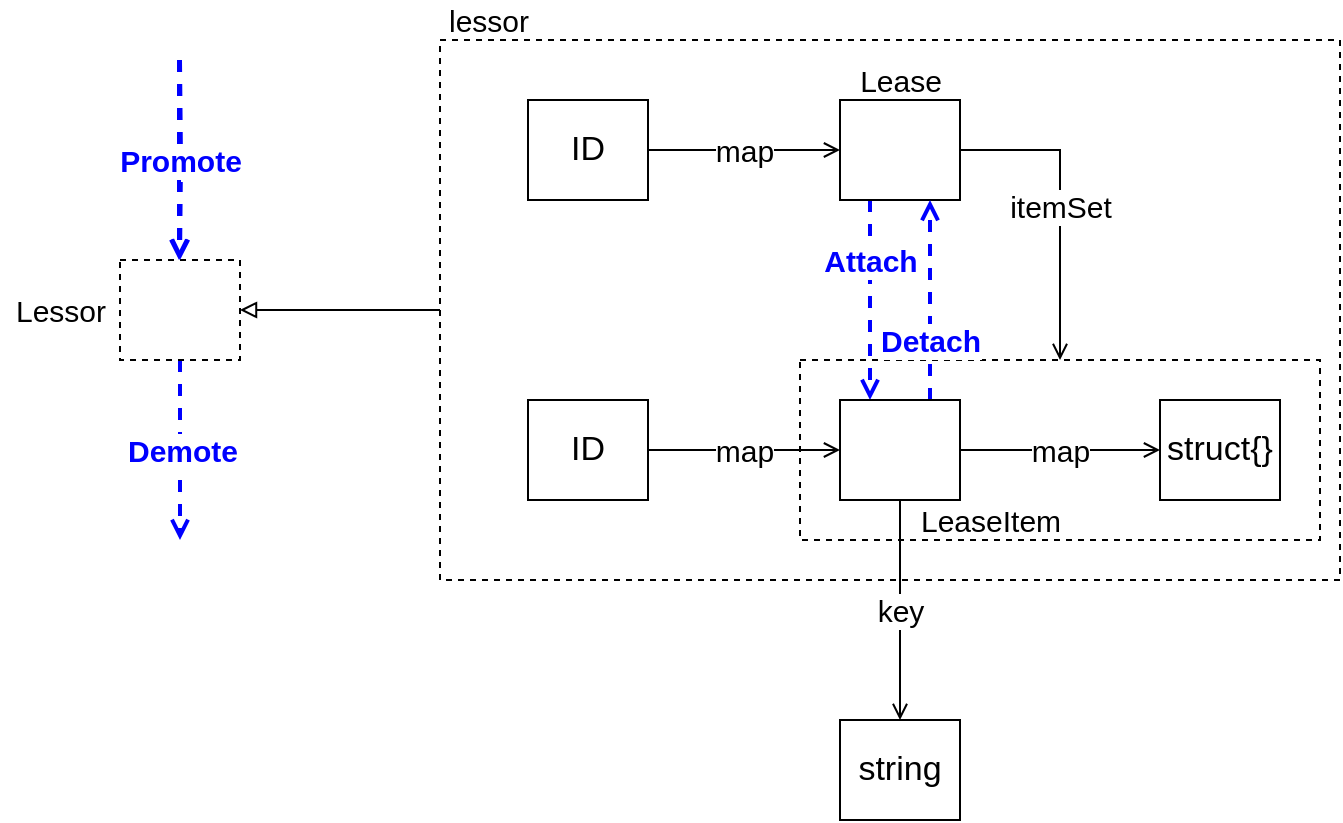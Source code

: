 <mxfile version="15.4.0" type="device" pages="6"><diagram id="FuBi8JRWMbpvufbFSC7r" name="Overview"><mxGraphModel dx="1086" dy="966" grid="1" gridSize="10" guides="1" tooltips="1" connect="1" arrows="1" fold="1" page="1" pageScale="1" pageWidth="827" pageHeight="1169" math="0" shadow="0"><root><mxCell id="0"/><mxCell id="1" parent="0"/><mxCell id="X8A2lY98tNAHFM4MaJfJ-46" value="" style="rounded=0;whiteSpace=wrap;html=1;strokeWidth=1;fontSize=16;dashed=1;fontColor=default;fillColor=none;" parent="1" vertex="1"><mxGeometry x="478" y="390" width="260" height="90" as="geometry"/></mxCell><mxCell id="X8A2lY98tNAHFM4MaJfJ-49" value="" style="rounded=0;whiteSpace=wrap;html=1;strokeWidth=1;fontSize=16;dashed=1;fontColor=default;fillColor=none;" parent="1" vertex="1"><mxGeometry x="298" y="230" width="450" height="270" as="geometry"/></mxCell><mxCell id="X8A2lY98tNAHFM4MaJfJ-32" value="Demote" style="edgeStyle=orthogonalEdgeStyle;rounded=0;orthogonalLoop=1;jettySize=auto;html=1;fontSize=15;fontColor=#0000FF;endArrow=open;endFill=0;strokeColor=#0000FF;strokeWidth=2;dashed=1;fontStyle=1" parent="1" source="X8A2lY98tNAHFM4MaJfJ-1" edge="1"><mxGeometry relative="1" as="geometry"><mxPoint x="168" y="480" as="targetPoint"/></mxGeometry></mxCell><mxCell id="X8A2lY98tNAHFM4MaJfJ-1" value="" style="rounded=0;whiteSpace=wrap;html=1;fontSize=17;dashed=1;" parent="1" vertex="1"><mxGeometry x="138" y="340" width="60" height="50" as="geometry"/></mxCell><mxCell id="X8A2lY98tNAHFM4MaJfJ-2" value="Lessor" style="text;html=1;align=center;verticalAlign=middle;resizable=0;points=[];autosize=1;strokeColor=none;fillColor=none;fontSize=15;" parent="1" vertex="1"><mxGeometry x="78" y="355" width="60" height="20" as="geometry"/></mxCell><mxCell id="X8A2lY98tNAHFM4MaJfJ-16" value="Attach" style="edgeStyle=orthogonalEdgeStyle;rounded=0;orthogonalLoop=1;jettySize=auto;html=1;exitX=0.25;exitY=1;exitDx=0;exitDy=0;entryX=0.25;entryY=0;entryDx=0;entryDy=0;fontSize=15;endArrow=open;endFill=0;dashed=1;strokeWidth=2;strokeColor=#0000FF;fontColor=#0000FF;fontStyle=1" parent="1" source="X8A2lY98tNAHFM4MaJfJ-3" target="X8A2lY98tNAHFM4MaJfJ-9" edge="1"><mxGeometry x="-0.4" relative="1" as="geometry"><mxPoint as="offset"/></mxGeometry></mxCell><mxCell id="X8A2lY98tNAHFM4MaJfJ-48" value="itemSet" style="edgeStyle=orthogonalEdgeStyle;rounded=0;orthogonalLoop=1;jettySize=auto;html=1;exitX=1;exitY=0.5;exitDx=0;exitDy=0;entryX=0.5;entryY=0;entryDx=0;entryDy=0;fontSize=15;fontColor=default;endArrow=open;endFill=0;strokeColor=default;strokeWidth=1;" parent="1" source="X8A2lY98tNAHFM4MaJfJ-3" target="X8A2lY98tNAHFM4MaJfJ-46" edge="1"><mxGeometry relative="1" as="geometry"/></mxCell><mxCell id="X8A2lY98tNAHFM4MaJfJ-3" value="" style="rounded=0;whiteSpace=wrap;html=1;fontSize=17;" parent="1" vertex="1"><mxGeometry x="498" y="260" width="60" height="50" as="geometry"/></mxCell><mxCell id="X8A2lY98tNAHFM4MaJfJ-28" value="map" style="edgeStyle=orthogonalEdgeStyle;rounded=0;orthogonalLoop=1;jettySize=auto;html=1;fontSize=15;fontColor=default;endArrow=open;endFill=0;strokeColor=default;strokeWidth=1;" parent="1" source="X8A2lY98tNAHFM4MaJfJ-4" target="X8A2lY98tNAHFM4MaJfJ-3" edge="1"><mxGeometry relative="1" as="geometry"/></mxCell><mxCell id="X8A2lY98tNAHFM4MaJfJ-4" value="ID" style="rounded=0;whiteSpace=wrap;html=1;fontSize=17;" parent="1" vertex="1"><mxGeometry x="342" y="260" width="60" height="50" as="geometry"/></mxCell><mxCell id="X8A2lY98tNAHFM4MaJfJ-8" value="Lease" style="text;html=1;align=center;verticalAlign=middle;resizable=0;points=[];autosize=1;strokeColor=none;fillColor=none;fontSize=15;" parent="1" vertex="1"><mxGeometry x="498" y="240" width="60" height="20" as="geometry"/></mxCell><mxCell id="X8A2lY98tNAHFM4MaJfJ-17" value="Detach" style="edgeStyle=orthogonalEdgeStyle;rounded=0;orthogonalLoop=1;jettySize=auto;html=1;exitX=0.75;exitY=0;exitDx=0;exitDy=0;entryX=0.75;entryY=1;entryDx=0;entryDy=0;fontSize=15;endArrow=open;endFill=0;dashed=1;strokeWidth=2;strokeColor=#0000FF;fontColor=#0000FF;fontStyle=1" parent="1" source="X8A2lY98tNAHFM4MaJfJ-9" target="X8A2lY98tNAHFM4MaJfJ-3" edge="1"><mxGeometry x="-0.4" relative="1" as="geometry"><mxPoint as="offset"/></mxGeometry></mxCell><mxCell id="X8A2lY98tNAHFM4MaJfJ-20" value="key" style="edgeStyle=orthogonalEdgeStyle;rounded=0;orthogonalLoop=1;jettySize=auto;html=1;exitX=0.5;exitY=1;exitDx=0;exitDy=0;entryX=0.5;entryY=0;entryDx=0;entryDy=0;fontSize=15;fontColor=default;endArrow=open;endFill=0;strokeColor=default;strokeWidth=1;" parent="1" source="X8A2lY98tNAHFM4MaJfJ-9" target="X8A2lY98tNAHFM4MaJfJ-19" edge="1"><mxGeometry relative="1" as="geometry"/></mxCell><mxCell id="X8A2lY98tNAHFM4MaJfJ-9" value="" style="rounded=0;whiteSpace=wrap;html=1;fontSize=17;" parent="1" vertex="1"><mxGeometry x="498" y="410" width="60" height="50" as="geometry"/></mxCell><mxCell id="X8A2lY98tNAHFM4MaJfJ-18" value="LeaseItem" style="text;html=1;align=center;verticalAlign=middle;resizable=0;points=[];autosize=1;strokeColor=none;fillColor=none;fontSize=15;fontColor=default;" parent="1" vertex="1"><mxGeometry x="528" y="460" width="90" height="20" as="geometry"/></mxCell><mxCell id="X8A2lY98tNAHFM4MaJfJ-19" value="string" style="rounded=0;whiteSpace=wrap;html=1;fontSize=17;" parent="1" vertex="1"><mxGeometry x="498" y="570" width="60" height="50" as="geometry"/></mxCell><mxCell id="X8A2lY98tNAHFM4MaJfJ-27" value="map" style="edgeStyle=orthogonalEdgeStyle;rounded=0;orthogonalLoop=1;jettySize=auto;html=1;fontSize=15;fontColor=default;endArrow=open;endFill=0;strokeColor=default;strokeWidth=1;" parent="1" source="X8A2lY98tNAHFM4MaJfJ-26" target="X8A2lY98tNAHFM4MaJfJ-9" edge="1"><mxGeometry relative="1" as="geometry"/></mxCell><mxCell id="X8A2lY98tNAHFM4MaJfJ-26" value="ID" style="rounded=0;whiteSpace=wrap;html=1;fontSize=17;" parent="1" vertex="1"><mxGeometry x="342" y="410" width="60" height="50" as="geometry"/></mxCell><mxCell id="X8A2lY98tNAHFM4MaJfJ-30" value="Promote" style="edgeStyle=orthogonalEdgeStyle;rounded=0;orthogonalLoop=1;jettySize=auto;html=1;fontSize=15;fontColor=#0000FF;endArrow=open;endFill=0;strokeColor=#0000FF;strokeWidth=2;dashed=1;" parent="1" target="X8A2lY98tNAHFM4MaJfJ-1" edge="1"><mxGeometry relative="1" as="geometry"><mxPoint x="168" y="240" as="sourcePoint"/></mxGeometry></mxCell><mxCell id="X8A2lY98tNAHFM4MaJfJ-33" value="Promote" style="edgeStyle=orthogonalEdgeStyle;rounded=0;orthogonalLoop=1;jettySize=auto;html=1;fontSize=15;fontColor=#0000FF;endArrow=open;endFill=0;strokeColor=#0000FF;strokeWidth=2;dashed=1;fontStyle=1" parent="1" edge="1"><mxGeometry relative="1" as="geometry"><mxPoint x="167.5" y="240" as="sourcePoint"/><mxPoint x="167.5" y="340" as="targetPoint"/></mxGeometry></mxCell><mxCell id="X8A2lY98tNAHFM4MaJfJ-36" style="edgeStyle=orthogonalEdgeStyle;rounded=0;orthogonalLoop=1;jettySize=auto;html=1;exitX=0;exitY=0.5;exitDx=0;exitDy=0;entryX=1;entryY=0.5;entryDx=0;entryDy=0;fontSize=15;fontColor=default;endArrow=block;endFill=0;strokeColor=default;strokeWidth=1;" parent="1" source="X8A2lY98tNAHFM4MaJfJ-49" target="X8A2lY98tNAHFM4MaJfJ-1" edge="1"><mxGeometry relative="1" as="geometry"><mxPoint x="292" y="365" as="sourcePoint"/></mxGeometry></mxCell><mxCell id="X8A2lY98tNAHFM4MaJfJ-35" value="lessor" style="text;html=1;align=center;verticalAlign=middle;resizable=0;points=[];autosize=1;strokeColor=none;fillColor=none;fontSize=15;fontColor=default;fontStyle=0;" parent="1" vertex="1"><mxGeometry x="292" y="210" width="60" height="20" as="geometry"/></mxCell><mxCell id="X8A2lY98tNAHFM4MaJfJ-41" value="map" style="edgeStyle=orthogonalEdgeStyle;rounded=0;orthogonalLoop=1;jettySize=auto;html=1;fontSize=15;fontColor=default;endArrow=open;endFill=0;strokeColor=default;strokeWidth=1;exitX=1;exitY=0.5;exitDx=0;exitDy=0;" parent="1" source="X8A2lY98tNAHFM4MaJfJ-9" target="X8A2lY98tNAHFM4MaJfJ-39" edge="1"><mxGeometry relative="1" as="geometry"/></mxCell><mxCell id="X8A2lY98tNAHFM4MaJfJ-39" value="struct{}" style="rounded=0;whiteSpace=wrap;html=1;fontSize=17;" parent="1" vertex="1"><mxGeometry x="658" y="410" width="60" height="50" as="geometry"/></mxCell></root></mxGraphModel></diagram><diagram id="gMvul7QRb0r1GN4L2heR" name="Expired"><mxGraphModel dx="780" dy="1165" grid="1" gridSize="10" guides="1" tooltips="1" connect="1" arrows="1" fold="1" page="1" pageScale="1" pageWidth="827" pageHeight="1169" math="0" shadow="0"><root><mxCell id="VgRong3HVyyTZG3DcUdt-0"/><mxCell id="VgRong3HVyyTZG3DcUdt-1" parent="VgRong3HVyyTZG3DcUdt-0"/><mxCell id="c7-4Jc9su9h21t1ki58X-6" style="edgeStyle=orthogonalEdgeStyle;rounded=0;orthogonalLoop=1;jettySize=auto;html=1;exitX=0;exitY=0.5;exitDx=0;exitDy=0;entryX=0.5;entryY=0;entryDx=0;entryDy=0;startArrow=none;startFill=0;endArrow=open;endFill=0;fontSize=17;" parent="VgRong3HVyyTZG3DcUdt-1" source="VgRong3HVyyTZG3DcUdt-2" target="c7-4Jc9su9h21t1ki58X-4" edge="1"><mxGeometry relative="1" as="geometry"/></mxCell><mxCell id="c7-4Jc9su9h21t1ki58X-7" value="runLoop" style="edgeStyle=orthogonalEdgeStyle;rounded=0;orthogonalLoop=1;jettySize=auto;html=1;exitX=1;exitY=0.5;exitDx=0;exitDy=0;entryX=0.5;entryY=0;entryDx=0;entryDy=0;startArrow=none;startFill=0;endArrow=open;endFill=0;fontSize=17;dashed=1;fillColor=#f8cecc;strokeColor=#b85450;fontColor=#F19C99;" parent="VgRong3HVyyTZG3DcUdt-1" source="VgRong3HVyyTZG3DcUdt-2" target="c7-4Jc9su9h21t1ki58X-1" edge="1"><mxGeometry relative="1" as="geometry"/></mxCell><mxCell id="c7-4Jc9su9h21t1ki58X-15" style="edgeStyle=orthogonalEdgeStyle;rounded=0;orthogonalLoop=1;jettySize=auto;html=1;exitX=0.5;exitY=1;exitDx=0;exitDy=0;entryX=0.5;entryY=0;entryDx=0;entryDy=0;startArrow=none;startFill=0;endArrow=open;endFill=0;fontSize=17;" parent="VgRong3HVyyTZG3DcUdt-1" source="VgRong3HVyyTZG3DcUdt-2" target="c7-4Jc9su9h21t1ki58X-14" edge="1"><mxGeometry relative="1" as="geometry"/></mxCell><mxCell id="VgRong3HVyyTZG3DcUdt-2" value="Leasor" style="rounded=0;whiteSpace=wrap;html=1;fontSize=17;fillColor=#dae8fc;strokeColor=#6c8ebf;" parent="VgRong3HVyyTZG3DcUdt-1" vertex="1"><mxGeometry x="356" y="100" width="120" height="50" as="geometry"/></mxCell><mxCell id="c7-4Jc9su9h21t1ki58X-3" style="edgeStyle=orthogonalEdgeStyle;rounded=0;orthogonalLoop=1;jettySize=auto;html=1;exitX=1;exitY=0.5;exitDx=0;exitDy=0;entryX=0.071;entryY=0.5;entryDx=0;entryDy=0;entryPerimeter=0;endArrow=none;endFill=0;fontSize=17;startArrow=open;startFill=0;dashed=1;fillColor=#dae8fc;strokeColor=#6c8ebf;" parent="VgRong3HVyyTZG3DcUdt-1" source="c7-4Jc9su9h21t1ki58X-1" target="c7-4Jc9su9h21t1ki58X-2" edge="1"><mxGeometry relative="1" as="geometry"/></mxCell><mxCell id="c7-4Jc9su9h21t1ki58X-38" value="revokeExpiredLease" style="edgeStyle=orthogonalEdgeStyle;rounded=0;orthogonalLoop=1;jettySize=auto;html=1;exitX=0;exitY=0.5;exitDx=0;exitDy=0;entryX=0.75;entryY=0;entryDx=0;entryDy=0;dashed=1;startArrow=none;startFill=0;endArrow=open;endFill=0;fontSize=15;fillColor=#dae8fc;strokeColor=#6c8ebf;fontColor=#7EA6E0;" parent="VgRong3HVyyTZG3DcUdt-1" source="c7-4Jc9su9h21t1ki58X-1" target="c7-4Jc9su9h21t1ki58X-14" edge="1"><mxGeometry relative="1" as="geometry"/></mxCell><mxCell id="c7-4Jc9su9h21t1ki58X-1" value="timer" style="shape=partialRectangle;whiteSpace=wrap;html=1;left=0;right=0;fillColor=#d5e8d4;fontSize=17;strokeColor=#82b366;" parent="VgRong3HVyyTZG3DcUdt-1" vertex="1"><mxGeometry x="655" y="170" width="120" height="50" as="geometry"/></mxCell><mxCell id="c7-4Jc9su9h21t1ki58X-2" value="500ms" style="text;html=1;align=center;verticalAlign=middle;resizable=0;points=[];autosize=1;fontSize=15;fontColor=#7EA6E0;" parent="VgRong3HVyyTZG3DcUdt-1" vertex="1"><mxGeometry x="827" y="185" width="60" height="20" as="geometry"/></mxCell><mxCell id="c7-4Jc9su9h21t1ki58X-4" value="expireC" style="shape=partialRectangle;whiteSpace=wrap;html=1;left=0;right=0;fillColor=#d5e8d4;fontSize=17;strokeColor=#82b366;" parent="VgRong3HVyyTZG3DcUdt-1" vertex="1"><mxGeometry x="30" y="170" width="120" height="50" as="geometry"/></mxCell><mxCell id="c7-4Jc9su9h21t1ki58X-39" value="expired" style="edgeStyle=orthogonalEdgeStyle;rounded=0;orthogonalLoop=1;jettySize=auto;html=1;exitX=0.5;exitY=0;exitDx=0;exitDy=0;entryX=0.75;entryY=0;entryDx=0;entryDy=0;dashed=1;startArrow=none;startFill=0;endArrow=open;endFill=0;fontSize=15;fillColor=#dae8fc;strokeColor=#6c8ebf;fontColor=#7EA6E0;" parent="VgRong3HVyyTZG3DcUdt-1" source="c7-4Jc9su9h21t1ki58X-8" target="c7-4Jc9su9h21t1ki58X-36" edge="1"><mxGeometry relative="1" as="geometry"/></mxCell><mxCell id="c7-4Jc9su9h21t1ki58X-8" value="" style="rounded=0;whiteSpace=wrap;html=1;fontSize=17;fillColor=#ffe6cc;strokeColor=#d79b00;" parent="VgRong3HVyyTZG3DcUdt-1" vertex="1"><mxGeometry x="281" y="430" width="40" height="50" as="geometry"/></mxCell><mxCell id="c7-4Jc9su9h21t1ki58X-9" value="" style="rounded=0;whiteSpace=wrap;html=1;fontSize=17;fillColor=#ffe6cc;strokeColor=#d79b00;" parent="VgRong3HVyyTZG3DcUdt-1" vertex="1"><mxGeometry x="321" y="430" width="40" height="50" as="geometry"/></mxCell><mxCell id="c7-4Jc9su9h21t1ki58X-26" value="slice" style="edgeStyle=orthogonalEdgeStyle;rounded=0;orthogonalLoop=1;jettySize=auto;html=1;exitX=0.5;exitY=0;exitDx=0;exitDy=0;entryX=0.25;entryY=1;entryDx=0;entryDy=0;startArrow=none;startFill=0;endArrow=open;endFill=0;fontSize=15;" parent="VgRong3HVyyTZG3DcUdt-1" source="c7-4Jc9su9h21t1ki58X-10" target="c7-4Jc9su9h21t1ki58X-19" edge="1"><mxGeometry relative="1" as="geometry"/></mxCell><mxCell id="c7-4Jc9su9h21t1ki58X-10" value="" style="rounded=0;whiteSpace=wrap;html=1;fontSize=17;fillColor=#ffe6cc;strokeColor=#d79b00;" parent="VgRong3HVyyTZG3DcUdt-1" vertex="1"><mxGeometry x="361" y="430" width="40" height="50" as="geometry"/></mxCell><mxCell id="c7-4Jc9su9h21t1ki58X-31" value="sort&lt;br&gt;by time" style="edgeStyle=orthogonalEdgeStyle;rounded=0;orthogonalLoop=1;jettySize=auto;html=1;exitX=1;exitY=0.5;exitDx=0;exitDy=0;entryX=1;entryY=0.5;entryDx=0;entryDy=0;startArrow=none;startFill=0;endArrow=open;endFill=0;fontSize=15;dashed=1;" parent="VgRong3HVyyTZG3DcUdt-1" source="c7-4Jc9su9h21t1ki58X-11" target="c7-4Jc9su9h21t1ki58X-28" edge="1"><mxGeometry relative="1" as="geometry"/></mxCell><mxCell id="c7-4Jc9su9h21t1ki58X-11" value="" style="rounded=0;whiteSpace=wrap;html=1;fontSize=17;fillColor=#ffe6cc;strokeColor=#d79b00;" parent="VgRong3HVyyTZG3DcUdt-1" vertex="1"><mxGeometry x="401" y="430" width="40" height="50" as="geometry"/></mxCell><mxCell id="c7-4Jc9su9h21t1ki58X-17" style="edgeStyle=orthogonalEdgeStyle;rounded=0;orthogonalLoop=1;jettySize=auto;html=1;exitX=0;exitY=0.75;exitDx=0;exitDy=0;entryX=0;entryY=0.5;entryDx=0;entryDy=0;startArrow=none;startFill=0;endArrow=open;endFill=0;fontSize=15;" parent="VgRong3HVyyTZG3DcUdt-1" source="c7-4Jc9su9h21t1ki58X-14" target="c7-4Jc9su9h21t1ki58X-8" edge="1"><mxGeometry relative="1" as="geometry"/></mxCell><mxCell id="c7-4Jc9su9h21t1ki58X-21" style="edgeStyle=orthogonalEdgeStyle;rounded=0;orthogonalLoop=1;jettySize=auto;html=1;exitX=1;exitY=0.75;exitDx=0;exitDy=0;entryX=1;entryY=0.5;entryDx=0;entryDy=0;startArrow=none;startFill=0;endArrow=open;endFill=0;fontSize=15;" parent="VgRong3HVyyTZG3DcUdt-1" source="c7-4Jc9su9h21t1ki58X-14" target="c7-4Jc9su9h21t1ki58X-20" edge="1"><mxGeometry relative="1" as="geometry"/></mxCell><mxCell id="c7-4Jc9su9h21t1ki58X-14" value="LeaseExpiredNotifier" style="rounded=0;whiteSpace=wrap;html=1;fontSize=17;fillColor=#dae8fc;strokeColor=#6c8ebf;" parent="VgRong3HVyyTZG3DcUdt-1" vertex="1"><mxGeometry x="321" y="230" width="190" height="50" as="geometry"/></mxCell><mxCell id="c7-4Jc9su9h21t1ki58X-19" value="LeaseWithTime" style="rounded=0;whiteSpace=wrap;html=1;fontSize=17;fillColor=#dae8fc;strokeColor=#6c8ebf;" parent="VgRong3HVyyTZG3DcUdt-1" vertex="1"><mxGeometry x="346" y="310" width="140" height="50" as="geometry"/></mxCell><mxCell id="c7-4Jc9su9h21t1ki58X-24" value="map" style="edgeStyle=orthogonalEdgeStyle;rounded=0;orthogonalLoop=1;jettySize=auto;html=1;exitX=0.5;exitY=0;exitDx=0;exitDy=0;entryX=1;entryY=0.5;entryDx=0;entryDy=0;startArrow=none;startFill=0;endArrow=open;endFill=0;fontSize=15;" parent="VgRong3HVyyTZG3DcUdt-1" source="c7-4Jc9su9h21t1ki58X-20" target="c7-4Jc9su9h21t1ki58X-19" edge="1"><mxGeometry x="-0.429" relative="1" as="geometry"><mxPoint as="offset"/></mxGeometry></mxCell><mxCell id="c7-4Jc9su9h21t1ki58X-20" value="ID" style="rounded=0;whiteSpace=wrap;html=1;fontSize=17;fillColor=#ffe6cc;strokeColor=#d79b00;" parent="VgRong3HVyyTZG3DcUdt-1" vertex="1"><mxGeometry x="511" y="430" width="40" height="50" as="geometry"/></mxCell><mxCell id="c7-4Jc9su9h21t1ki58X-28" value="heap" style="rounded=0;whiteSpace=wrap;html=1;fontSize=17;dashed=1;fillColor=#f8cecc;strokeColor=#b85450;" parent="VgRong3HVyyTZG3DcUdt-1" vertex="1"><mxGeometry x="300" y="520" width="120" height="50" as="geometry"/></mxCell><mxCell id="c7-4Jc9su9h21t1ki58X-29" value="container" style="text;html=1;align=center;verticalAlign=middle;resizable=0;points=[];autosize=1;fontSize=15;" parent="VgRong3HVyyTZG3DcUdt-1" vertex="1"><mxGeometry x="300" y="500" width="80" height="20" as="geometry"/></mxCell><mxCell id="c7-4Jc9su9h21t1ki58X-33" value="" style="rounded=0;whiteSpace=wrap;html=1;fontSize=17;fillColor=#ffe6cc;strokeColor=#d79b00;" parent="VgRong3HVyyTZG3DcUdt-1" vertex="1"><mxGeometry x="30" y="310" width="40" height="50" as="geometry"/></mxCell><mxCell id="c7-4Jc9su9h21t1ki58X-34" value="" style="rounded=0;whiteSpace=wrap;html=1;fontSize=17;fillColor=#ffe6cc;strokeColor=#d79b00;" parent="VgRong3HVyyTZG3DcUdt-1" vertex="1"><mxGeometry x="70" y="310" width="40" height="50" as="geometry"/></mxCell><mxCell id="c7-4Jc9su9h21t1ki58X-42" style="edgeStyle=orthogonalEdgeStyle;rounded=0;orthogonalLoop=1;jettySize=auto;html=1;exitX=1;exitY=0.25;exitDx=0;exitDy=0;entryX=1;entryY=0.5;entryDx=0;entryDy=0;dashed=1;startArrow=none;startFill=0;endArrow=open;endFill=0;fontSize=15;fillColor=#dae8fc;strokeColor=#6c8ebf;" parent="VgRong3HVyyTZG3DcUdt-1" source="c7-4Jc9su9h21t1ki58X-35" target="c7-4Jc9su9h21t1ki58X-4" edge="1"><mxGeometry relative="1" as="geometry"/></mxCell><mxCell id="c7-4Jc9su9h21t1ki58X-35" value="" style="rounded=0;whiteSpace=wrap;html=1;fontSize=17;fillColor=#ffe6cc;strokeColor=#d79b00;" parent="VgRong3HVyyTZG3DcUdt-1" vertex="1"><mxGeometry x="110" y="310" width="40" height="50" as="geometry"/></mxCell><mxCell id="c7-4Jc9su9h21t1ki58X-40" value="append" style="edgeStyle=orthogonalEdgeStyle;rounded=0;orthogonalLoop=1;jettySize=auto;html=1;exitX=0.25;exitY=0;exitDx=0;exitDy=0;entryX=1;entryY=0.75;entryDx=0;entryDy=0;dashed=1;startArrow=none;startFill=0;endArrow=open;endFill=0;fontSize=15;fillColor=#dae8fc;strokeColor=#6C8EBF;fontColor=#7EA6E0;" parent="VgRong3HVyyTZG3DcUdt-1" source="c7-4Jc9su9h21t1ki58X-36" target="c7-4Jc9su9h21t1ki58X-35" edge="1"><mxGeometry x="-0.2" relative="1" as="geometry"><mxPoint as="offset"/></mxGeometry></mxCell><mxCell id="c7-4Jc9su9h21t1ki58X-36" value="" style="rounded=0;whiteSpace=wrap;html=1;fontSize=17;fillColor=#ffe6cc;strokeColor=#d79b00;" parent="VgRong3HVyyTZG3DcUdt-1" vertex="1"><mxGeometry x="170" y="430" width="40" height="50" as="geometry"/></mxCell></root></mxGraphModel></diagram><diagram id="57OYiQTXQnXbmPLI3iOC" name="LeaseExpiredNotifier"><mxGraphModel dx="780" dy="1165" grid="1" gridSize="10" guides="1" tooltips="1" connect="1" arrows="1" fold="1" page="1" pageScale="1" pageWidth="827" pageHeight="1169" math="0" shadow="0"><root><mxCell id="34nxAd0MbyIF8NAE7lK_-0"/><mxCell id="34nxAd0MbyIF8NAE7lK_-1" parent="34nxAd0MbyIF8NAE7lK_-0"/><mxCell id="34nxAd0MbyIF8NAE7lK_-4" value="map" style="edgeStyle=orthogonalEdgeStyle;rounded=0;orthogonalLoop=1;jettySize=auto;html=1;exitX=1;exitY=0.5;exitDx=0;exitDy=0;endArrow=open;endFill=0;fontSize=15;entryX=0;entryY=0.5;entryDx=0;entryDy=0;" parent="34nxAd0MbyIF8NAE7lK_-1" source="34nxAd0MbyIF8NAE7lK_-2" target="34nxAd0MbyIF8NAE7lK_-18" edge="1"><mxGeometry relative="1" as="geometry"><mxPoint x="350" y="464" as="targetPoint"/></mxGeometry></mxCell><mxCell id="34nxAd0MbyIF8NAE7lK_-2" value="ID" style="rounded=0;whiteSpace=wrap;html=1;strokeWidth=1;fontSize=16;" parent="34nxAd0MbyIF8NAE7lK_-1" vertex="1"><mxGeometry x="190" y="440" width="60" height="48" as="geometry"/></mxCell><mxCell id="34nxAd0MbyIF8NAE7lK_-16" style="edgeStyle=orthogonalEdgeStyle;rounded=0;orthogonalLoop=1;jettySize=auto;html=1;exitX=1;exitY=0.5;exitDx=0;exitDy=0;entryX=0;entryY=0.5;entryDx=0;entryDy=0;fontSize=15;endArrow=block;endFill=0;" parent="34nxAd0MbyIF8NAE7lK_-1" source="34nxAd0MbyIF8NAE7lK_-5" target="34nxAd0MbyIF8NAE7lK_-15" edge="1"><mxGeometry relative="1" as="geometry"/></mxCell><mxCell id="34nxAd0MbyIF8NAE7lK_-5" value="" style="rounded=0;whiteSpace=wrap;html=1;strokeWidth=1;fontSize=16;dashed=1;fillColor=none;" parent="34nxAd0MbyIF8NAE7lK_-1" vertex="1"><mxGeometry x="180" y="269" width="270" height="90" as="geometry"/></mxCell><mxCell id="34nxAd0MbyIF8NAE7lK_-6" value="" style="rounded=0;whiteSpace=wrap;html=1;strokeWidth=1;fontSize=16;fillColor=#ffe6cc;strokeColor=#d79b00;" parent="34nxAd0MbyIF8NAE7lK_-1" vertex="1"><mxGeometry x="190" y="290" width="60" height="48" as="geometry"/></mxCell><mxCell id="34nxAd0MbyIF8NAE7lK_-7" value="" style="rounded=0;whiteSpace=wrap;html=1;strokeWidth=1;fontSize=16;fillColor=#ffe6cc;strokeColor=#d79b00;" parent="34nxAd0MbyIF8NAE7lK_-1" vertex="1"><mxGeometry x="250" y="290" width="60" height="48" as="geometry"/></mxCell><mxCell id="34nxAd0MbyIF8NAE7lK_-8" value="" style="rounded=0;whiteSpace=wrap;html=1;strokeWidth=1;fontSize=16;fillColor=#ffe6cc;strokeColor=#d79b00;" parent="34nxAd0MbyIF8NAE7lK_-1" vertex="1"><mxGeometry x="310" y="290" width="60" height="48" as="geometry"/></mxCell><mxCell id="34nxAd0MbyIF8NAE7lK_-9" value="" style="rounded=0;whiteSpace=wrap;html=1;strokeWidth=1;fontSize=16;fillColor=#ffe6cc;strokeColor=#d79b00;" parent="34nxAd0MbyIF8NAE7lK_-1" vertex="1"><mxGeometry x="370" y="290" width="60" height="48" as="geometry"/></mxCell><mxCell id="34nxAd0MbyIF8NAE7lK_-11" value="" style="rounded=0;whiteSpace=wrap;html=1;strokeWidth=1;fontSize=16;fillColor=#ffe6cc;strokeColor=#d79b00;" parent="34nxAd0MbyIF8NAE7lK_-1" vertex="1"><mxGeometry x="160" y="120" width="60" height="48" as="geometry"/></mxCell><mxCell id="34nxAd0MbyIF8NAE7lK_-12" value="LeaseWithTime" style="text;html=1;align=center;verticalAlign=middle;resizable=0;points=[];autosize=1;strokeColor=none;fillColor=none;fontSize=15;" parent="34nxAd0MbyIF8NAE7lK_-1" vertex="1"><mxGeometry x="220" y="134" width="120" height="20" as="geometry"/></mxCell><mxCell id="34nxAd0MbyIF8NAE7lK_-13" value="LeaseQueue" style="text;html=1;align=center;verticalAlign=middle;resizable=0;points=[];autosize=1;strokeColor=none;fillColor=none;fontSize=15;" parent="34nxAd0MbyIF8NAE7lK_-1" vertex="1"><mxGeometry x="180" y="249" width="100" height="20" as="geometry"/></mxCell><mxCell id="34nxAd0MbyIF8NAE7lK_-15" value="" style="rounded=0;whiteSpace=wrap;html=1;strokeWidth=1;fontSize=16;dashed=1;" parent="34nxAd0MbyIF8NAE7lK_-1" vertex="1"><mxGeometry x="550" y="290" width="60" height="48" as="geometry"/></mxCell><mxCell id="34nxAd0MbyIF8NAE7lK_-17" value="sort.Heap" style="text;html=1;align=center;verticalAlign=middle;resizable=0;points=[];autosize=1;strokeColor=none;fillColor=none;fontSize=15;" parent="34nxAd0MbyIF8NAE7lK_-1" vertex="1"><mxGeometry x="610" y="304" width="80" height="20" as="geometry"/></mxCell><mxCell id="34nxAd0MbyIF8NAE7lK_-18" value="" style="rounded=0;whiteSpace=wrap;html=1;strokeWidth=1;fontSize=16;fillColor=#ffe6cc;strokeColor=#d79b00;" parent="34nxAd0MbyIF8NAE7lK_-1" vertex="1"><mxGeometry x="380" y="440" width="60" height="48" as="geometry"/></mxCell><mxCell id="34nxAd0MbyIF8NAE7lK_-19" value="" style="rounded=0;whiteSpace=wrap;html=1;strokeWidth=1;fontSize=16;dashed=1;fillColor=none;" parent="34nxAd0MbyIF8NAE7lK_-1" vertex="1"><mxGeometry x="160" y="235" width="310" height="295" as="geometry"/></mxCell><mxCell id="34nxAd0MbyIF8NAE7lK_-20" value="LeaseExpiredNotifier" style="text;html=1;align=center;verticalAlign=middle;resizable=0;points=[];autosize=1;strokeColor=none;fillColor=none;fontSize=15;" parent="34nxAd0MbyIF8NAE7lK_-1" vertex="1"><mxGeometry x="160" y="215" width="150" height="20" as="geometry"/></mxCell></root></mxGraphModel></diagram><diagram id="HHeA8km8yQbNxFs0woI3" name="runloop"><mxGraphModel dx="780" dy="1165" grid="1" gridSize="10" guides="1" tooltips="1" connect="1" arrows="1" fold="1" page="1" pageScale="1" pageWidth="827" pageHeight="1169" math="0" shadow="0"><root><mxCell id="dvGksfJYBKZ48pc3lDj1-0"/><mxCell id="dvGksfJYBKZ48pc3lDj1-1" parent="dvGksfJYBKZ48pc3lDj1-0"/><mxCell id="_XLHqjrzViJDZxefHZW0-3" value="I. Poll" style="edgeStyle=orthogonalEdgeStyle;rounded=0;orthogonalLoop=1;jettySize=auto;html=1;exitX=0;exitY=0.5;exitDx=0;exitDy=0;entryX=1;entryY=0.5;entryDx=0;entryDy=0;fontSize=15;fontColor=#0000FF;endArrow=open;endFill=0;strokeColor=#0000FF;strokeWidth=2;dashed=1;fontStyle=1" parent="dvGksfJYBKZ48pc3lDj1-1" source="_XLHqjrzViJDZxefHZW0-0" target="_XLHqjrzViJDZxefHZW0-2" edge="1"><mxGeometry relative="1" as="geometry"><Array as="points"><mxPoint x="240" y="394"/><mxPoint x="240" y="394"/></Array></mxGeometry></mxCell><mxCell id="_XLHqjrzViJDZxefHZW0-0" value="" style="rounded=0;whiteSpace=wrap;html=1;strokeWidth=1;fontSize=16;" parent="dvGksfJYBKZ48pc3lDj1-1" vertex="1"><mxGeometry x="310" y="370" width="60" height="48" as="geometry"/></mxCell><mxCell id="_XLHqjrzViJDZxefHZW0-1" value="LeaseExpiredNotifier" style="text;html=1;align=center;verticalAlign=middle;resizable=0;points=[];autosize=1;strokeColor=none;fillColor=none;fontSize=15;fontColor=default;" parent="dvGksfJYBKZ48pc3lDj1-1" vertex="1"><mxGeometry x="265" y="350" width="150" height="20" as="geometry"/></mxCell><mxCell id="_XLHqjrzViJDZxefHZW0-6" value="time" style="edgeStyle=orthogonalEdgeStyle;rounded=0;orthogonalLoop=1;jettySize=auto;html=1;exitX=0.5;exitY=0;exitDx=0;exitDy=0;entryX=0.5;entryY=1;entryDx=0;entryDy=0;fontSize=15;fontColor=default;endArrow=open;endFill=0;strokeColor=default;strokeWidth=1;" parent="dvGksfJYBKZ48pc3lDj1-1" source="_XLHqjrzViJDZxefHZW0-2" target="_XLHqjrzViJDZxefHZW0-5" edge="1"><mxGeometry relative="1" as="geometry"/></mxCell><mxCell id="7q_kL4nCRg9FYQ56c8WX-3" value="" style="edgeStyle=orthogonalEdgeStyle;rounded=0;orthogonalLoop=1;jettySize=auto;html=1;fontSize=15;fontColor=default;endArrow=open;endFill=0;strokeColor=default;strokeWidth=1;" parent="dvGksfJYBKZ48pc3lDj1-1" source="_XLHqjrzViJDZxefHZW0-2" target="_XLHqjrzViJDZxefHZW0-4" edge="1"><mxGeometry relative="1" as="geometry"/></mxCell><mxCell id="_XLHqjrzViJDZxefHZW0-2" value="" style="rounded=0;whiteSpace=wrap;html=1;strokeWidth=1;fontSize=16;" parent="dvGksfJYBKZ48pc3lDj1-1" vertex="1"><mxGeometry x="120" y="370" width="60" height="48" as="geometry"/></mxCell><mxCell id="7q_kL4nCRg9FYQ56c8WX-12" value="map" style="edgeStyle=orthogonalEdgeStyle;rounded=0;orthogonalLoop=1;jettySize=auto;html=1;exitX=1;exitY=0.5;exitDx=0;exitDy=0;entryX=0;entryY=0.5;entryDx=0;entryDy=0;fontSize=15;fontColor=default;endArrow=open;endFill=0;strokeColor=default;strokeWidth=1;" parent="dvGksfJYBKZ48pc3lDj1-1" source="_XLHqjrzViJDZxefHZW0-4" target="7q_kL4nCRg9FYQ56c8WX-0" edge="1"><mxGeometry relative="1" as="geometry"/></mxCell><mxCell id="_XLHqjrzViJDZxefHZW0-4" value="ID" style="rounded=0;whiteSpace=wrap;html=1;strokeWidth=1;fontSize=16;" parent="dvGksfJYBKZ48pc3lDj1-1" vertex="1"><mxGeometry x="120" y="510" width="60" height="48" as="geometry"/></mxCell><mxCell id="7q_kL4nCRg9FYQ56c8WX-16" value="before" style="edgeStyle=orthogonalEdgeStyle;rounded=0;orthogonalLoop=1;jettySize=auto;html=1;exitX=1;exitY=0.5;exitDx=0;exitDy=0;entryX=0;entryY=0.5;entryDx=0;entryDy=0;fontSize=15;fontColor=#FF0000;endArrow=open;endFill=0;strokeColor=#FF0000;strokeWidth=2;dashed=1;fontStyle=1" parent="dvGksfJYBKZ48pc3lDj1-1" source="_XLHqjrzViJDZxefHZW0-5" target="_XLHqjrzViJDZxefHZW0-8" edge="1"><mxGeometry relative="1" as="geometry"/></mxCell><mxCell id="_XLHqjrzViJDZxefHZW0-5" value="" style="rounded=0;whiteSpace=wrap;html=1;strokeWidth=1;fontSize=16;" parent="dvGksfJYBKZ48pc3lDj1-1" vertex="1"><mxGeometry x="120" y="220" width="60" height="48" as="geometry"/></mxCell><mxCell id="7q_kL4nCRg9FYQ56c8WX-17" value="Y" style="edgeStyle=orthogonalEdgeStyle;rounded=0;orthogonalLoop=1;jettySize=auto;html=1;exitX=0.5;exitY=1;exitDx=0;exitDy=0;entryX=1;entryY=0.25;entryDx=0;entryDy=0;fontSize=15;fontColor=#FF0000;endArrow=open;endFill=0;strokeColor=#FF0000;strokeWidth=2;dashed=1;fontStyle=1" parent="dvGksfJYBKZ48pc3lDj1-1" source="_XLHqjrzViJDZxefHZW0-8" target="_XLHqjrzViJDZxefHZW0-0" edge="1"><mxGeometry x="0.055" relative="1" as="geometry"><mxPoint as="offset"/></mxGeometry></mxCell><mxCell id="_XLHqjrzViJDZxefHZW0-8" value="" style="rounded=0;whiteSpace=wrap;html=1;strokeWidth=1;fontSize=16;fillColor=#f5f5f5;strokeColor=#666666;fontColor=#333333;" parent="dvGksfJYBKZ48pc3lDj1-1" vertex="1"><mxGeometry x="480" y="220" width="60" height="48" as="geometry"/></mxCell><mxCell id="_XLHqjrzViJDZxefHZW0-9" value="time.Now()" style="text;html=1;align=center;verticalAlign=middle;resizable=0;points=[];autosize=1;strokeColor=none;fillColor=none;fontSize=15;fontColor=default;" parent="dvGksfJYBKZ48pc3lDj1-1" vertex="1"><mxGeometry x="540" y="234" width="90" height="20" as="geometry"/></mxCell><mxCell id="7q_kL4nCRg9FYQ56c8WX-8" value="II. append" style="edgeStyle=orthogonalEdgeStyle;rounded=0;orthogonalLoop=1;jettySize=auto;html=1;exitX=0.5;exitY=1;exitDx=0;exitDy=0;entryX=0.5;entryY=0;entryDx=0;entryDy=0;fontSize=15;fontColor=#0000FF;endArrow=open;endFill=0;strokeColor=#0000FF;strokeWidth=2;dashed=1;fontStyle=1" parent="dvGksfJYBKZ48pc3lDj1-1" source="7q_kL4nCRg9FYQ56c8WX-0" target="7q_kL4nCRg9FYQ56c8WX-7" edge="1"><mxGeometry relative="1" as="geometry"/></mxCell><mxCell id="7q_kL4nCRg9FYQ56c8WX-13" value="is" style="edgeStyle=orthogonalEdgeStyle;rounded=0;orthogonalLoop=1;jettySize=auto;html=1;exitX=1;exitY=0.5;exitDx=0;exitDy=0;fontSize=15;fontColor=#FF0000;endArrow=open;endFill=0;strokeColor=#FF0000;strokeWidth=2;entryX=0;entryY=0.5;entryDx=0;entryDy=0;dashed=1;fontStyle=1" parent="dvGksfJYBKZ48pc3lDj1-1" source="7q_kL4nCRg9FYQ56c8WX-0" target="7q_kL4nCRg9FYQ56c8WX-14" edge="1"><mxGeometry relative="1" as="geometry"><mxPoint x="470" y="534" as="targetPoint"/></mxGeometry></mxCell><mxCell id="7q_kL4nCRg9FYQ56c8WX-0" value="" style="rounded=0;whiteSpace=wrap;html=1;strokeWidth=1;fontSize=16;" parent="dvGksfJYBKZ48pc3lDj1-1" vertex="1"><mxGeometry x="310" y="510" width="60" height="48" as="geometry"/></mxCell><mxCell id="7q_kL4nCRg9FYQ56c8WX-2" value="Lease" style="text;html=1;align=center;verticalAlign=middle;resizable=0;points=[];autosize=1;strokeColor=none;fillColor=none;fontSize=15;fontColor=default;" parent="dvGksfJYBKZ48pc3lDj1-1" vertex="1"><mxGeometry x="310" y="490" width="60" height="20" as="geometry"/></mxCell><mxCell id="7q_kL4nCRg9FYQ56c8WX-4" value="" style="shape=partialRectangle;whiteSpace=wrap;html=1;left=0;right=0;fillColor=none;fontSize=15;fontColor=default;" parent="dvGksfJYBKZ48pc3lDj1-1" vertex="1"><mxGeometry x="555" y="650" width="60" height="48" as="geometry"/></mxCell><mxCell id="7q_kL4nCRg9FYQ56c8WX-9" value="III. send" style="edgeStyle=orthogonalEdgeStyle;rounded=0;orthogonalLoop=1;jettySize=auto;html=1;exitX=1;exitY=0.5;exitDx=0;exitDy=0;entryX=0;entryY=0.5;entryDx=0;entryDy=0;fontSize=15;fontColor=#0000FF;endArrow=open;endFill=0;strokeColor=#0000FF;strokeWidth=2;dashed=1;fontStyle=1" parent="dvGksfJYBKZ48pc3lDj1-1" source="7q_kL4nCRg9FYQ56c8WX-7" target="7q_kL4nCRg9FYQ56c8WX-4" edge="1"><mxGeometry relative="1" as="geometry"/></mxCell><mxCell id="7q_kL4nCRg9FYQ56c8WX-5" value="" style="rounded=0;whiteSpace=wrap;html=1;strokeWidth=1;fontSize=16;" parent="dvGksfJYBKZ48pc3lDj1-1" vertex="1"><mxGeometry x="190" y="650" width="60" height="48" as="geometry"/></mxCell><mxCell id="7q_kL4nCRg9FYQ56c8WX-6" value="" style="rounded=0;whiteSpace=wrap;html=1;strokeWidth=1;fontSize=16;" parent="dvGksfJYBKZ48pc3lDj1-1" vertex="1"><mxGeometry x="250" y="650" width="60" height="48" as="geometry"/></mxCell><mxCell id="7q_kL4nCRg9FYQ56c8WX-7" value="" style="rounded=0;whiteSpace=wrap;html=1;strokeWidth=1;fontSize=16;" parent="dvGksfJYBKZ48pc3lDj1-1" vertex="1"><mxGeometry x="310" y="650" width="60" height="48" as="geometry"/></mxCell><mxCell id="7q_kL4nCRg9FYQ56c8WX-10" value="expiredC" style="text;html=1;align=center;verticalAlign=middle;resizable=0;points=[];autosize=1;strokeColor=none;fillColor=none;fontSize=15;fontColor=default;" parent="dvGksfJYBKZ48pc3lDj1-1" vertex="1"><mxGeometry x="615" y="664" width="80" height="20" as="geometry"/></mxCell><mxCell id="7q_kL4nCRg9FYQ56c8WX-18" value="Y" style="edgeStyle=orthogonalEdgeStyle;rounded=0;orthogonalLoop=1;jettySize=auto;html=1;exitX=0.5;exitY=0;exitDx=0;exitDy=0;entryX=1;entryY=0.75;entryDx=0;entryDy=0;fontSize=15;fontColor=#FF0000;endArrow=open;endFill=0;strokeColor=#FF0000;strokeWidth=2;dashed=1;fontStyle=1" parent="dvGksfJYBKZ48pc3lDj1-1" source="7q_kL4nCRg9FYQ56c8WX-14" target="_XLHqjrzViJDZxefHZW0-0" edge="1"><mxGeometry relative="1" as="geometry"/></mxCell><mxCell id="7q_kL4nCRg9FYQ56c8WX-14" value="" style="rounded=0;whiteSpace=wrap;html=1;strokeWidth=1;fontSize=16;fillColor=#f5f5f5;strokeColor=#666666;fontColor=#333333;" parent="dvGksfJYBKZ48pc3lDj1-1" vertex="1"><mxGeometry x="480" y="510" width="60" height="48" as="geometry"/></mxCell><mxCell id="7q_kL4nCRg9FYQ56c8WX-21" value="nil" style="text;html=1;align=center;verticalAlign=middle;resizable=0;points=[];autosize=1;fontSize=15;" parent="dvGksfJYBKZ48pc3lDj1-1" vertex="1"><mxGeometry x="540" y="524" width="30" height="20" as="geometry"/></mxCell><mxCell id="6i738iVH_UouNcwdSb1p-2" style="edgeStyle=orthogonalEdgeStyle;rounded=0;orthogonalLoop=1;jettySize=auto;html=1;exitX=0;exitY=0.5;exitDx=0;exitDy=0;entryX=1;entryY=0.5;entryDx=0;entryDy=0;dashed=1;fontSize=15;fontColor=#FF0000;endArrow=open;endFill=0;strokeColor=#FF0000;strokeWidth=2;" parent="dvGksfJYBKZ48pc3lDj1-1" source="6i738iVH_UouNcwdSb1p-0" target="_XLHqjrzViJDZxefHZW0-0" edge="1"><mxGeometry relative="1" as="geometry"/></mxCell><mxCell id="6i738iVH_UouNcwdSb1p-0" value="" style="shape=partialRectangle;whiteSpace=wrap;html=1;left=0;right=0;fillColor=none;fontSize=15;fontColor=default;" parent="dvGksfJYBKZ48pc3lDj1-1" vertex="1"><mxGeometry x="550" y="370" width="60" height="48" as="geometry"/></mxCell><mxCell id="6i738iVH_UouNcwdSb1p-3" value="timer" style="text;html=1;align=center;verticalAlign=middle;resizable=0;points=[];autosize=1;fontSize=15;" parent="dvGksfJYBKZ48pc3lDj1-1" vertex="1"><mxGeometry x="555" y="418" width="50" height="20" as="geometry"/></mxCell><mxCell id="6i738iVH_UouNcwdSb1p-4" value="500 ms" style="text;html=1;align=center;verticalAlign=middle;resizable=0;points=[];autosize=1;fontSize=15;" parent="dvGksfJYBKZ48pc3lDj1-1" vertex="1"><mxGeometry x="610" y="384" width="60" height="20" as="geometry"/></mxCell></root></mxGraphModel></diagram><diagram id="GePBNPei6Qtb9dfikk0x" name="checkpoint"><mxGraphModel dx="780" dy="1165" grid="1" gridSize="10" guides="1" tooltips="1" connect="1" arrows="1" fold="1" page="1" pageScale="1" pageWidth="827" pageHeight="1169" math="0" shadow="0"><root><mxCell id="0I8zyfz-W_rwu36-Ojtl-0"/><mxCell id="0I8zyfz-W_rwu36-Ojtl-1" parent="0I8zyfz-W_rwu36-Ojtl-0"/><mxCell id="0I8zyfz-W_rwu36-Ojtl-2" style="edgeStyle=orthogonalEdgeStyle;rounded=0;orthogonalLoop=1;jettySize=auto;html=1;exitX=1;exitY=0.5;exitDx=0;exitDy=0;entryX=0;entryY=0.5;entryDx=0;entryDy=0;fontSize=15;endArrow=block;endFill=0;" parent="0I8zyfz-W_rwu36-Ojtl-1" source="0I8zyfz-W_rwu36-Ojtl-3" target="0I8zyfz-W_rwu36-Ojtl-9" edge="1"><mxGeometry relative="1" as="geometry"/></mxCell><mxCell id="0I8zyfz-W_rwu36-Ojtl-3" value="" style="rounded=0;whiteSpace=wrap;html=1;strokeWidth=1;fontSize=16;dashed=1;fillColor=none;" parent="0I8zyfz-W_rwu36-Ojtl-1" vertex="1"><mxGeometry x="310" y="320" width="270" height="90" as="geometry"/></mxCell><mxCell id="0I8zyfz-W_rwu36-Ojtl-4" value="" style="rounded=0;whiteSpace=wrap;html=1;strokeWidth=1;fontSize=16;fillColor=#ffe6cc;strokeColor=#d79b00;" parent="0I8zyfz-W_rwu36-Ojtl-1" vertex="1"><mxGeometry x="320" y="341" width="60" height="48" as="geometry"/></mxCell><mxCell id="0I8zyfz-W_rwu36-Ojtl-5" value="" style="rounded=0;whiteSpace=wrap;html=1;strokeWidth=1;fontSize=16;fillColor=#ffe6cc;strokeColor=#d79b00;" parent="0I8zyfz-W_rwu36-Ojtl-1" vertex="1"><mxGeometry x="380" y="341" width="60" height="48" as="geometry"/></mxCell><mxCell id="0I8zyfz-W_rwu36-Ojtl-6" value="" style="rounded=0;whiteSpace=wrap;html=1;strokeWidth=1;fontSize=16;fillColor=#ffe6cc;strokeColor=#d79b00;" parent="0I8zyfz-W_rwu36-Ojtl-1" vertex="1"><mxGeometry x="440" y="341" width="60" height="48" as="geometry"/></mxCell><mxCell id="0I8zyfz-W_rwu36-Ojtl-7" value="" style="rounded=0;whiteSpace=wrap;html=1;strokeWidth=1;fontSize=16;fillColor=#ffe6cc;strokeColor=#d79b00;" parent="0I8zyfz-W_rwu36-Ojtl-1" vertex="1"><mxGeometry x="500" y="341" width="60" height="48" as="geometry"/></mxCell><mxCell id="0I8zyfz-W_rwu36-Ojtl-8" value="LeaseQueue" style="text;html=1;align=center;verticalAlign=middle;resizable=0;points=[];autosize=1;strokeColor=none;fillColor=none;fontSize=15;" parent="0I8zyfz-W_rwu36-Ojtl-1" vertex="1"><mxGeometry x="310" y="300" width="100" height="20" as="geometry"/></mxCell><mxCell id="0I8zyfz-W_rwu36-Ojtl-9" value="" style="rounded=0;whiteSpace=wrap;html=1;strokeWidth=1;fontSize=16;dashed=1;" parent="0I8zyfz-W_rwu36-Ojtl-1" vertex="1"><mxGeometry x="680" y="341" width="60" height="48" as="geometry"/></mxCell><mxCell id="0I8zyfz-W_rwu36-Ojtl-10" value="sort.Heap" style="text;html=1;align=center;verticalAlign=middle;resizable=0;points=[];autosize=1;strokeColor=none;fillColor=none;fontSize=15;" parent="0I8zyfz-W_rwu36-Ojtl-1" vertex="1"><mxGeometry x="740" y="355" width="80" height="20" as="geometry"/></mxCell><mxCell id="3y_xBqdpPQSK-SVZghms-1" value="Push" style="edgeStyle=orthogonalEdgeStyle;rounded=0;orthogonalLoop=1;jettySize=auto;html=1;exitX=1;exitY=0.5;exitDx=0;exitDy=0;entryX=0;entryY=0.5;entryDx=0;entryDy=0;dashed=1;fontSize=15;fontColor=#0000FF;endArrow=open;endFill=0;strokeColor=#0000FF;strokeWidth=2;fontStyle=1" parent="0I8zyfz-W_rwu36-Ojtl-1" source="3y_xBqdpPQSK-SVZghms-0" target="0I8zyfz-W_rwu36-Ojtl-3" edge="1"><mxGeometry relative="1" as="geometry"/></mxCell><mxCell id="3y_xBqdpPQSK-SVZghms-0" value="" style="rounded=0;whiteSpace=wrap;html=1;strokeWidth=1;fontSize=16;fillColor=#ffe6cc;strokeColor=#d79b00;" parent="0I8zyfz-W_rwu36-Ojtl-1" vertex="1"><mxGeometry x="100" y="341" width="60" height="48" as="geometry"/></mxCell><mxCell id="ljCRBUPyM0WlhQpTr5be-1" value="" style="endArrow=open;html=1;rounded=0;edgeStyle=orthogonalEdgeStyle;endFill=0;strokeWidth=2;dashed=1;" edge="1" parent="0I8zyfz-W_rwu36-Ojtl-1"><mxGeometry width="50" height="50" relative="1" as="geometry"><mxPoint x="70" y="700" as="sourcePoint"/><mxPoint x="790" y="700" as="targetPoint"/></mxGeometry></mxCell><mxCell id="ljCRBUPyM0WlhQpTr5be-4" value="" style="edgeStyle=orthogonalEdgeStyle;rounded=0;orthogonalLoop=1;jettySize=auto;html=1;dashed=1;fontSize=15;endArrow=open;endFill=0;strokeWidth=2;" edge="1" parent="0I8zyfz-W_rwu36-Ojtl-1" source="ljCRBUPyM0WlhQpTr5be-2"><mxGeometry relative="1" as="geometry"><mxPoint x="175" y="700" as="targetPoint"/></mxGeometry></mxCell><mxCell id="ljCRBUPyM0WlhQpTr5be-2" value="time.Now()" style="text;html=1;align=center;verticalAlign=middle;resizable=0;points=[];autosize=1;strokeColor=none;fillColor=none;fontSize=15;" vertex="1" parent="0I8zyfz-W_rwu36-Ojtl-1"><mxGeometry x="130" y="800" width="90" height="20" as="geometry"/></mxCell><mxCell id="ljCRBUPyM0WlhQpTr5be-6" value="time" style="edgeStyle=orthogonalEdgeStyle;rounded=0;orthogonalLoop=1;jettySize=auto;html=1;exitX=1;exitY=0.75;exitDx=0;exitDy=0;dashed=1;fontSize=15;endArrow=open;endFill=0;strokeWidth=2;" edge="1" parent="0I8zyfz-W_rwu36-Ojtl-1" source="ljCRBUPyM0WlhQpTr5be-5"><mxGeometry relative="1" as="geometry"><mxPoint x="340" y="700" as="targetPoint"/></mxGeometry></mxCell><mxCell id="ljCRBUPyM0WlhQpTr5be-15" value="id" style="edgeStyle=orthogonalEdgeStyle;rounded=0;orthogonalLoop=1;jettySize=auto;html=1;exitX=1;exitY=0.5;exitDx=0;exitDy=0;entryX=0;entryY=0.5;entryDx=0;entryDy=0;fontSize=15;fontColor=default;endArrow=open;endFill=0;strokeColor=default;strokeWidth=1;" edge="1" parent="0I8zyfz-W_rwu36-Ojtl-1" source="ljCRBUPyM0WlhQpTr5be-5" target="ljCRBUPyM0WlhQpTr5be-14"><mxGeometry relative="1" as="geometry"/></mxCell><mxCell id="ljCRBUPyM0WlhQpTr5be-5" value="" style="rounded=0;whiteSpace=wrap;html=1;strokeWidth=1;fontSize=16;fillColor=#ffe6cc;strokeColor=#d79b00;" vertex="1" parent="0I8zyfz-W_rwu36-Ojtl-1"><mxGeometry x="145" y="520" width="60" height="48" as="geometry"/></mxCell><mxCell id="ljCRBUPyM0WlhQpTr5be-7" value="" style="endArrow=none;html=1;rounded=0;dashed=1;fontSize=15;strokeWidth=2;edgeStyle=orthogonalEdgeStyle;endFill=0;strokeColor=#0000FF;" edge="1" parent="0I8zyfz-W_rwu36-Ojtl-1"><mxGeometry width="50" height="50" relative="1" as="geometry"><mxPoint x="180" y="700" as="sourcePoint"/><mxPoint x="340" y="700" as="targetPoint"/></mxGeometry></mxCell><mxCell id="ljCRBUPyM0WlhQpTr5be-8" value="checkpointInterval" style="text;html=1;align=center;verticalAlign=middle;resizable=0;points=[];autosize=1;strokeColor=none;fillColor=none;fontSize=15;fontStyle=1;fontColor=#0000FF;" vertex="1" parent="0I8zyfz-W_rwu36-Ojtl-1"><mxGeometry x="180" y="700" width="150" height="20" as="geometry"/></mxCell><mxCell id="ljCRBUPyM0WlhQpTr5be-11" value="" style="edgeStyle=orthogonalEdgeStyle;rounded=0;orthogonalLoop=1;jettySize=auto;html=1;dashed=1;fontSize=15;fontColor=#0000FF;endArrow=open;endFill=0;strokeColor=default;strokeWidth=2;" edge="1" parent="0I8zyfz-W_rwu36-Ojtl-1" source="ljCRBUPyM0WlhQpTr5be-9"><mxGeometry relative="1" as="geometry"><mxPoint x="380" y="700" as="targetPoint"/></mxGeometry></mxCell><mxCell id="ljCRBUPyM0WlhQpTr5be-9" value="time.Now()" style="text;html=1;align=center;verticalAlign=middle;resizable=0;points=[];autosize=1;strokeColor=none;fillColor=none;fontSize=15;" vertex="1" parent="0I8zyfz-W_rwu36-Ojtl-1"><mxGeometry x="335" y="800" width="90" height="20" as="geometry"/></mxCell><mxCell id="ljCRBUPyM0WlhQpTr5be-12" value="Checkpoint" style="text;html=1;align=center;verticalAlign=middle;resizable=0;points=[];autosize=1;fontSize=15;" vertex="1" parent="0I8zyfz-W_rwu36-Ojtl-1"><mxGeometry x="130" y="820" width="90" height="20" as="geometry"/></mxCell><mxCell id="ljCRBUPyM0WlhQpTr5be-13" value="findDueScheduledCheckpoints" style="text;html=1;align=center;verticalAlign=middle;resizable=0;points=[];autosize=1;fontSize=15;" vertex="1" parent="0I8zyfz-W_rwu36-Ojtl-1"><mxGeometry x="270" y="820" width="220" height="20" as="geometry"/></mxCell><mxCell id="ljCRBUPyM0WlhQpTr5be-18" value="map" style="edgeStyle=orthogonalEdgeStyle;rounded=0;orthogonalLoop=1;jettySize=auto;html=1;exitX=1;exitY=0.5;exitDx=0;exitDy=0;entryX=0;entryY=0.5;entryDx=0;entryDy=0;fontSize=15;fontColor=default;endArrow=open;endFill=0;strokeColor=default;strokeWidth=1;" edge="1" parent="0I8zyfz-W_rwu36-Ojtl-1" source="ljCRBUPyM0WlhQpTr5be-14" target="ljCRBUPyM0WlhQpTr5be-17"><mxGeometry relative="1" as="geometry"/></mxCell><mxCell id="ljCRBUPyM0WlhQpTr5be-14" value="" style="rounded=0;whiteSpace=wrap;html=1;strokeWidth=1;fontSize=16;strokeColor=default;" vertex="1" parent="0I8zyfz-W_rwu36-Ojtl-1"><mxGeometry x="384" y="520" width="60" height="48" as="geometry"/></mxCell><mxCell id="ljCRBUPyM0WlhQpTr5be-20" value="expiry" style="edgeStyle=orthogonalEdgeStyle;rounded=0;orthogonalLoop=1;jettySize=auto;html=1;exitX=0.5;exitY=1;exitDx=0;exitDy=0;fontSize=15;fontColor=default;endArrow=open;endFill=0;strokeColor=default;strokeWidth=2;dashed=1;" edge="1" parent="0I8zyfz-W_rwu36-Ojtl-1" source="ljCRBUPyM0WlhQpTr5be-17"><mxGeometry relative="1" as="geometry"><mxPoint x="650" y="700" as="targetPoint"/></mxGeometry></mxCell><mxCell id="ljCRBUPyM0WlhQpTr5be-17" value="" style="rounded=0;whiteSpace=wrap;html=1;strokeWidth=1;fontSize=16;strokeColor=default;" vertex="1" parent="0I8zyfz-W_rwu36-Ojtl-1"><mxGeometry x="620" y="520" width="60" height="48" as="geometry"/></mxCell><mxCell id="ljCRBUPyM0WlhQpTr5be-19" value="Lease" style="text;html=1;align=center;verticalAlign=middle;resizable=0;points=[];autosize=1;strokeColor=none;fillColor=none;fontSize=15;fontColor=default;" vertex="1" parent="0I8zyfz-W_rwu36-Ojtl-1"><mxGeometry x="620" y="500" width="60" height="20" as="geometry"/></mxCell><mxCell id="ljCRBUPyM0WlhQpTr5be-21" value="" style="endArrow=none;html=1;rounded=0;dashed=1;fontSize=15;strokeWidth=2;edgeStyle=orthogonalEdgeStyle;endFill=0;strokeColor=#FF0000;fontColor=#FF0000;" edge="1" parent="0I8zyfz-W_rwu36-Ojtl-1"><mxGeometry width="50" height="50" relative="1" as="geometry"><mxPoint x="380" y="700" as="sourcePoint"/><mxPoint x="650" y="700" as="targetPoint"/></mxGeometry></mxCell><mxCell id="ljCRBUPyM0WlhQpTr5be-22" value="remainingTTL" style="text;html=1;align=center;verticalAlign=middle;resizable=0;points=[];autosize=1;strokeColor=none;fillColor=none;fontSize=15;fontColor=#FF0000;fontStyle=1" vertex="1" parent="0I8zyfz-W_rwu36-Ojtl-1"><mxGeometry x="460" y="700" width="110" height="20" as="geometry"/></mxCell></root></mxGraphModel></diagram><diagram id="WChx4SQh-aBW8N8GTyN9" name="第 6 页"><mxGraphModel dx="780" dy="1165" grid="1" gridSize="10" guides="1" tooltips="1" connect="1" arrows="1" fold="1" page="1" pageScale="1" pageWidth="827" pageHeight="1169" math="0" shadow="0"><root><mxCell id="ZZFKiWJ_udcw4RnPw0tS-0"/><mxCell id="ZZFKiWJ_udcw4RnPw0tS-1" parent="ZZFKiWJ_udcw4RnPw0tS-0"/><mxCell id="ZZFKiWJ_udcw4RnPw0tS-15" value="" style="rounded=0;whiteSpace=wrap;html=1;strokeWidth=1;fontSize=16;fontColor=default;fillColor=none;dashed=1;" vertex="1" parent="ZZFKiWJ_udcw4RnPw0tS-1"><mxGeometry x="150" y="600" width="160" height="234" as="geometry"/></mxCell><mxCell id="ZZFKiWJ_udcw4RnPw0tS-5" value="cp" style="edgeStyle=orthogonalEdgeStyle;rounded=0;orthogonalLoop=1;jettySize=auto;html=1;exitX=0.5;exitY=1;exitDx=0;exitDy=0;entryX=0.5;entryY=0;entryDx=0;entryDy=0;fontSize=15;fontColor=default;endArrow=open;endFill=0;strokeColor=default;strokeWidth=1;" edge="1" parent="ZZFKiWJ_udcw4RnPw0tS-1" source="ZZFKiWJ_udcw4RnPw0tS-2" target="ZZFKiWJ_udcw4RnPw0tS-4"><mxGeometry relative="1" as="geometry"/></mxCell><mxCell id="ZZFKiWJ_udcw4RnPw0tS-2" value="" style="rounded=0;whiteSpace=wrap;html=1;strokeWidth=1;fontSize=16;fontColor=#FF0000;" vertex="1" parent="ZZFKiWJ_udcw4RnPw0tS-1"><mxGeometry x="200" y="350" width="60" height="48" as="geometry"/></mxCell><mxCell id="ZZFKiWJ_udcw4RnPw0tS-3" value="lessor" style="text;html=1;align=center;verticalAlign=middle;resizable=0;points=[];autosize=1;strokeColor=none;fillColor=none;fontSize=15;fontColor=default;" vertex="1" parent="ZZFKiWJ_udcw4RnPw0tS-1"><mxGeometry x="140" y="364" width="60" height="20" as="geometry"/></mxCell><mxCell id="ZZFKiWJ_udcw4RnPw0tS-16" style="edgeStyle=orthogonalEdgeStyle;rounded=0;orthogonalLoop=1;jettySize=auto;html=1;exitX=0.5;exitY=1;exitDx=0;exitDy=0;fontSize=15;fontColor=default;endArrow=open;endFill=0;strokeColor=default;strokeWidth=1;entryX=0.5;entryY=0;entryDx=0;entryDy=0;" edge="1" parent="ZZFKiWJ_udcw4RnPw0tS-1" source="ZZFKiWJ_udcw4RnPw0tS-4" target="ZZFKiWJ_udcw4RnPw0tS-15"><mxGeometry relative="1" as="geometry"><mxPoint x="240" y="570" as="targetPoint"/></mxGeometry></mxCell><mxCell id="ZZFKiWJ_udcw4RnPw0tS-4" value="" style="rounded=0;whiteSpace=wrap;html=1;strokeWidth=1;fontSize=16;fontColor=#FF0000;dashed=1;" vertex="1" parent="ZZFKiWJ_udcw4RnPw0tS-1"><mxGeometry x="200" y="490" width="60" height="48" as="geometry"/></mxCell><mxCell id="ZZFKiWJ_udcw4RnPw0tS-6" value="Checkpointer" style="text;html=1;align=center;verticalAlign=middle;resizable=0;points=[];autosize=1;strokeColor=none;fillColor=none;fontSize=15;fontColor=default;" vertex="1" parent="ZZFKiWJ_udcw4RnPw0tS-1"><mxGeometry x="260" y="504" width="100" height="20" as="geometry"/></mxCell><mxCell id="ZZFKiWJ_udcw4RnPw0tS-9" value="SetCheckpointer" style="edgeStyle=orthogonalEdgeStyle;rounded=0;orthogonalLoop=1;jettySize=auto;html=1;fontSize=15;fontColor=default;endArrow=open;endFill=0;strokeColor=default;strokeWidth=2;dashed=1;fontStyle=1" edge="1" parent="ZZFKiWJ_udcw4RnPw0tS-1" target="ZZFKiWJ_udcw4RnPw0tS-4"><mxGeometry relative="1" as="geometry"><mxPoint x="10" y="514" as="sourcePoint"/></mxGeometry></mxCell><mxCell id="T-jnHQKMjqtBmyB4XwnZ-26" style="edgeStyle=orthogonalEdgeStyle;rounded=0;orthogonalLoop=1;jettySize=auto;html=1;exitX=1;exitY=0.5;exitDx=0;exitDy=0;entryX=0;entryY=0.5;entryDx=0;entryDy=0;dashed=1;fontSize=15;fontColor=default;endArrow=open;endFill=0;strokeColor=default;strokeWidth=1;startArrow=open;startFill=0;" edge="1" parent="ZZFKiWJ_udcw4RnPw0tS-1" source="ZZFKiWJ_udcw4RnPw0tS-10" target="T-jnHQKMjqtBmyB4XwnZ-15"><mxGeometry relative="1" as="geometry"/></mxCell><mxCell id="ZZFKiWJ_udcw4RnPw0tS-10" value="" style="rounded=0;whiteSpace=wrap;html=1;strokeWidth=1;fontSize=16;fillColor=#fff2cc;strokeColor=#d6b656;" vertex="1" parent="ZZFKiWJ_udcw4RnPw0tS-1"><mxGeometry x="200" y="760" width="60" height="48" as="geometry"/></mxCell><mxCell id="ZZFKiWJ_udcw4RnPw0tS-14" value="II. Propose" style="edgeStyle=orthogonalEdgeStyle;rounded=0;orthogonalLoop=1;jettySize=auto;html=1;exitX=0.5;exitY=1;exitDx=0;exitDy=0;entryX=0.5;entryY=0;entryDx=0;entryDy=0;dashed=1;fontSize=15;fontColor=#0000FF;endArrow=open;endFill=0;strokeColor=#0000FF;strokeWidth=2;fontStyle=1" edge="1" parent="ZZFKiWJ_udcw4RnPw0tS-1" source="ZZFKiWJ_udcw4RnPw0tS-12" target="ZZFKiWJ_udcw4RnPw0tS-10"><mxGeometry relative="1" as="geometry"/></mxCell><mxCell id="T-jnHQKMjqtBmyB4XwnZ-3" value="Checkpoints" style="edgeStyle=orthogonalEdgeStyle;rounded=0;orthogonalLoop=1;jettySize=auto;html=1;exitX=1;exitY=0.5;exitDx=0;exitDy=0;entryX=0;entryY=0.5;entryDx=0;entryDy=0;fontSize=15;fontColor=default;endArrow=open;endFill=0;strokeColor=default;strokeWidth=1;" edge="1" parent="ZZFKiWJ_udcw4RnPw0tS-1" source="ZZFKiWJ_udcw4RnPw0tS-12" target="T-jnHQKMjqtBmyB4XwnZ-0"><mxGeometry relative="1" as="geometry"/></mxCell><mxCell id="ZZFKiWJ_udcw4RnPw0tS-12" value="" style="rounded=0;whiteSpace=wrap;html=1;strokeWidth=1;fontSize=16;fontColor=default;" vertex="1" parent="ZZFKiWJ_udcw4RnPw0tS-1"><mxGeometry x="200" y="630" width="60" height="48" as="geometry"/></mxCell><mxCell id="ZZFKiWJ_udcw4RnPw0tS-13" value="InternalRaftRequest" style="text;html=1;align=center;verticalAlign=middle;resizable=0;points=[];autosize=1;strokeColor=none;fillColor=none;fontSize=15;fontColor=default;" vertex="1" parent="ZZFKiWJ_udcw4RnPw0tS-1"><mxGeometry x="155" y="610" width="150" height="20" as="geometry"/></mxCell><mxCell id="T-jnHQKMjqtBmyB4XwnZ-0" value="" style="rounded=0;whiteSpace=wrap;html=1;strokeWidth=1;fontSize=16;fillColor=#ffe6cc;strokeColor=#d79b00;" vertex="1" parent="ZZFKiWJ_udcw4RnPw0tS-1"><mxGeometry x="390" y="630" width="60" height="48" as="geometry"/></mxCell><mxCell id="T-jnHQKMjqtBmyB4XwnZ-1" value="" style="rounded=0;whiteSpace=wrap;html=1;strokeWidth=1;fontSize=16;fillColor=#ffe6cc;strokeColor=#d79b00;" vertex="1" parent="ZZFKiWJ_udcw4RnPw0tS-1"><mxGeometry x="450" y="630" width="60" height="48" as="geometry"/></mxCell><mxCell id="T-jnHQKMjqtBmyB4XwnZ-25" value="III. Checkpoint" style="edgeStyle=orthogonalEdgeStyle;rounded=0;orthogonalLoop=1;jettySize=auto;html=1;exitX=0.5;exitY=1;exitDx=0;exitDy=0;entryX=0.5;entryY=0;entryDx=0;entryDy=0;fontSize=15;fontColor=#0000FF;endArrow=open;endFill=0;strokeColor=#0000FF;strokeWidth=2;dashed=1;fontStyle=1" edge="1" parent="ZZFKiWJ_udcw4RnPw0tS-1" source="T-jnHQKMjqtBmyB4XwnZ-2" target="T-jnHQKMjqtBmyB4XwnZ-22"><mxGeometry relative="1" as="geometry"/></mxCell><mxCell id="T-jnHQKMjqtBmyB4XwnZ-2" value="" style="rounded=0;whiteSpace=wrap;html=1;strokeWidth=1;fontSize=16;fillColor=#ffe6cc;strokeColor=#d79b00;" vertex="1" parent="ZZFKiWJ_udcw4RnPw0tS-1"><mxGeometry x="510" y="630" width="60" height="48" as="geometry"/></mxCell><mxCell id="T-jnHQKMjqtBmyB4XwnZ-4" value="" style="rounded=0;whiteSpace=wrap;html=1;strokeWidth=1;fontSize=16;fillColor=#ffe6cc;strokeColor=#d79b00;" vertex="1" parent="ZZFKiWJ_udcw4RnPw0tS-1"><mxGeometry x="180" y="240" width="60" height="48" as="geometry"/></mxCell><mxCell id="T-jnHQKMjqtBmyB4XwnZ-5" value="pb.LeaseCheckPoint" style="text;html=1;align=center;verticalAlign=middle;resizable=0;points=[];autosize=1;strokeColor=none;fillColor=none;fontSize=15;fontColor=default;" vertex="1" parent="ZZFKiWJ_udcw4RnPw0tS-1"><mxGeometry x="240" y="254" width="150" height="20" as="geometry"/></mxCell><mxCell id="T-jnHQKMjqtBmyB4XwnZ-8" value="I. findDueScheduledCheckpoints" style="edgeStyle=orthogonalEdgeStyle;rounded=0;orthogonalLoop=1;jettySize=auto;html=1;exitX=0.5;exitY=1;exitDx=0;exitDy=0;entryX=0.5;entryY=0;entryDx=0;entryDy=0;fontSize=15;fontColor=#0000FF;endArrow=open;endFill=0;strokeColor=#0000FF;strokeWidth=2;dashed=1;fontStyle=1" edge="1" parent="ZZFKiWJ_udcw4RnPw0tS-1" source="T-jnHQKMjqtBmyB4XwnZ-6" target="T-jnHQKMjqtBmyB4XwnZ-1"><mxGeometry relative="1" as="geometry"/></mxCell><mxCell id="T-jnHQKMjqtBmyB4XwnZ-6" value="" style="rounded=0;whiteSpace=wrap;html=1;strokeWidth=1;fontSize=16;" vertex="1" parent="ZZFKiWJ_udcw4RnPw0tS-1"><mxGeometry x="450" y="490" width="60" height="48" as="geometry"/></mxCell><mxCell id="T-jnHQKMjqtBmyB4XwnZ-7" value="leaseCheckpointHeap" style="text;html=1;align=center;verticalAlign=middle;resizable=0;points=[];autosize=1;strokeColor=none;fillColor=none;fontSize=15;fontColor=default;" vertex="1" parent="ZZFKiWJ_udcw4RnPw0tS-1"><mxGeometry x="400" y="470" width="160" height="20" as="geometry"/></mxCell><mxCell id="T-jnHQKMjqtBmyB4XwnZ-13" value="Leader" style="text;html=1;align=center;verticalAlign=middle;resizable=0;points=[];autosize=1;strokeColor=none;fillColor=none;fontSize=15;fontColor=default;" vertex="1" parent="ZZFKiWJ_udcw4RnPw0tS-1"><mxGeometry x="200" y="808" width="60" height="20" as="geometry"/></mxCell><mxCell id="T-jnHQKMjqtBmyB4XwnZ-23" style="edgeStyle=orthogonalEdgeStyle;rounded=0;orthogonalLoop=1;jettySize=auto;html=1;exitX=1;exitY=0.5;exitDx=0;exitDy=0;entryX=0;entryY=0.5;entryDx=0;entryDy=0;dashed=1;fontSize=15;fontColor=default;endArrow=open;endFill=0;strokeColor=default;strokeWidth=1;" edge="1" parent="ZZFKiWJ_udcw4RnPw0tS-1" source="T-jnHQKMjqtBmyB4XwnZ-15" target="T-jnHQKMjqtBmyB4XwnZ-22"><mxGeometry relative="1" as="geometry"/></mxCell><mxCell id="T-jnHQKMjqtBmyB4XwnZ-15" value="" style="rounded=0;whiteSpace=wrap;html=1;strokeWidth=1;fontSize=16;fillColor=#fff2cc;strokeColor=#d6b656;" vertex="1" parent="ZZFKiWJ_udcw4RnPw0tS-1"><mxGeometry x="390" y="760" width="60" height="48" as="geometry"/></mxCell><mxCell id="T-jnHQKMjqtBmyB4XwnZ-17" value="Follower" style="text;html=1;align=center;verticalAlign=middle;resizable=0;points=[];autosize=1;strokeColor=none;fillColor=none;fontSize=15;fontColor=default;" vertex="1" parent="ZZFKiWJ_udcw4RnPw0tS-1"><mxGeometry x="385" y="808" width="70" height="20" as="geometry"/></mxCell><mxCell id="T-jnHQKMjqtBmyB4XwnZ-18" value="" style="rounded=0;whiteSpace=wrap;html=1;strokeWidth=1;fontSize=16;fillColor=#fff2cc;strokeColor=#d6b656;" vertex="1" parent="ZZFKiWJ_udcw4RnPw0tS-1"><mxGeometry x="425" y="240" width="60" height="48" as="geometry"/></mxCell><mxCell id="T-jnHQKMjqtBmyB4XwnZ-19" value="raftNode" style="text;html=1;align=center;verticalAlign=middle;resizable=0;points=[];autosize=1;strokeColor=none;fillColor=none;fontSize=15;fontColor=default;" vertex="1" parent="ZZFKiWJ_udcw4RnPw0tS-1"><mxGeometry x="485" y="254" width="70" height="20" as="geometry"/></mxCell><mxCell id="T-jnHQKMjqtBmyB4XwnZ-22" value="" style="rounded=0;whiteSpace=wrap;html=1;strokeWidth=1;fontSize=16;" vertex="1" parent="ZZFKiWJ_udcw4RnPw0tS-1"><mxGeometry x="510" y="760" width="60" height="48" as="geometry"/></mxCell><mxCell id="T-jnHQKMjqtBmyB4XwnZ-24" value="lessor" style="text;html=1;align=center;verticalAlign=middle;resizable=0;points=[];autosize=1;strokeColor=none;fillColor=none;fontSize=15;fontColor=default;" vertex="1" parent="ZZFKiWJ_udcw4RnPw0tS-1"><mxGeometry x="510" y="808" width="60" height="20" as="geometry"/></mxCell></root></mxGraphModel></diagram></mxfile>